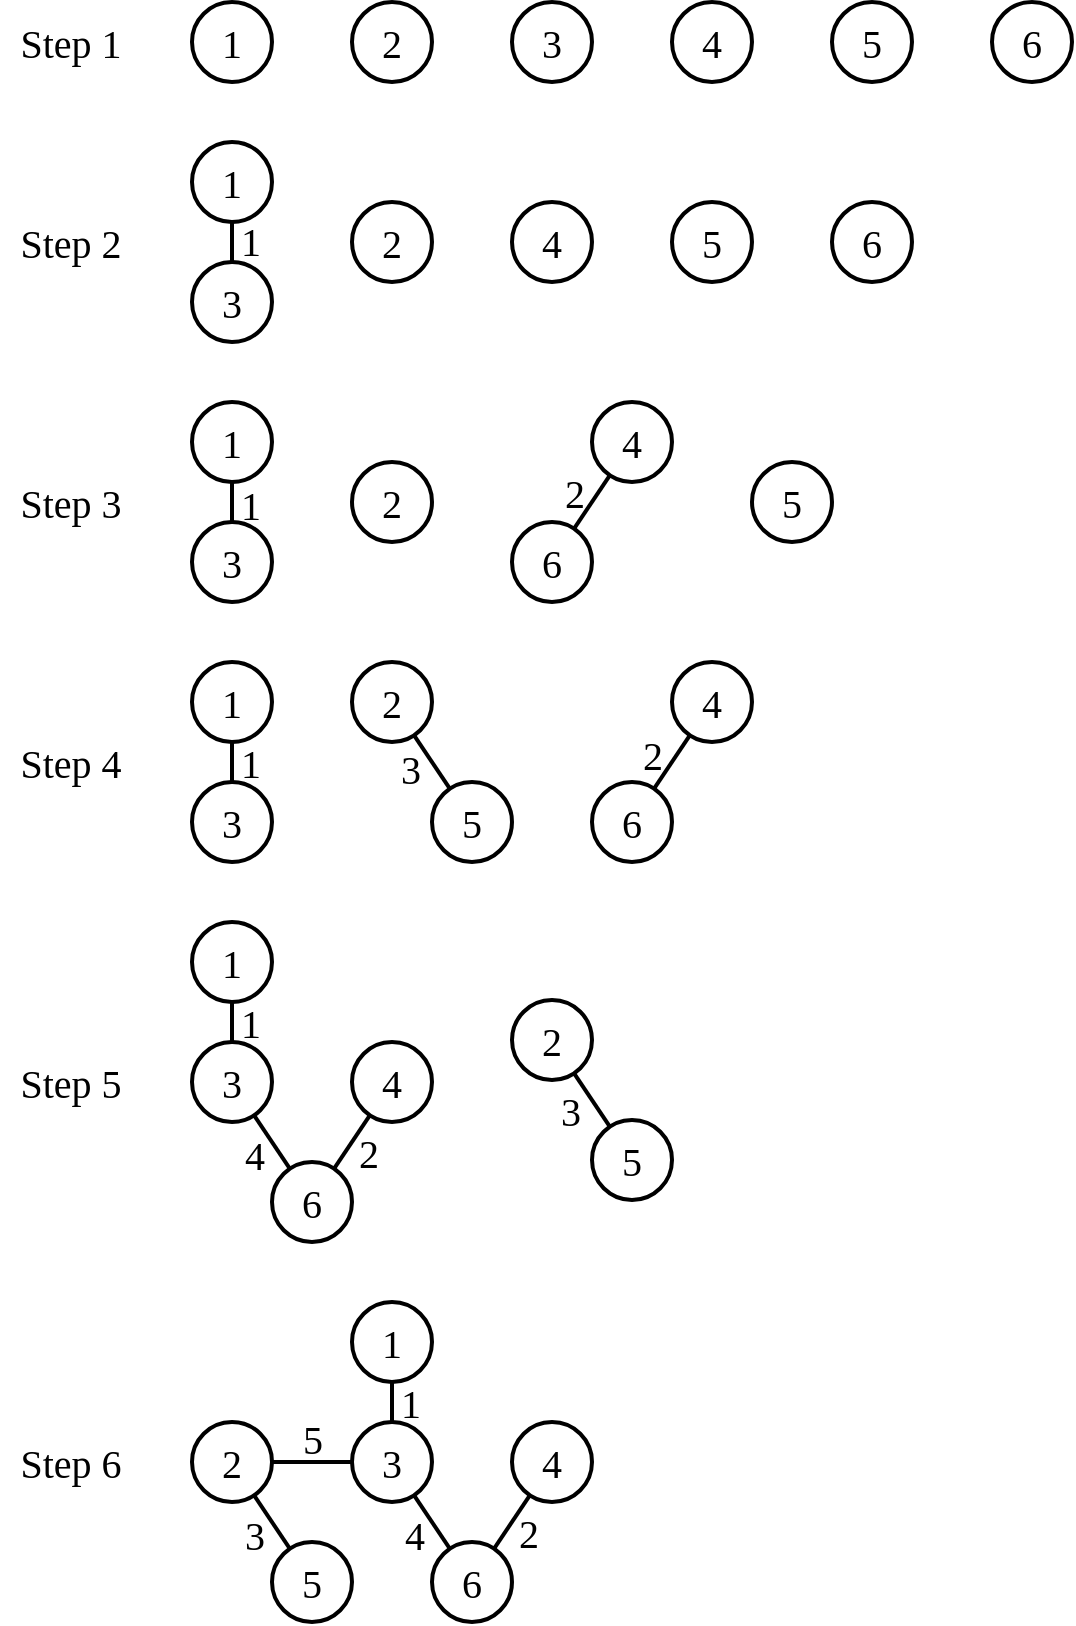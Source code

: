 <mxfile version="23.1.0" type="device">
  <diagram name="第 1 页" id="YeS9SldABpV4ri3Kkgmh">
    <mxGraphModel dx="737" dy="474" grid="1" gridSize="10" guides="1" tooltips="1" connect="1" arrows="1" fold="1" page="1" pageScale="1" pageWidth="827" pageHeight="1169" math="0" shadow="0">
      <root>
        <mxCell id="0" />
        <mxCell id="1" parent="0" />
        <mxCell id="lFueTjJ-1u9m3FiK80w1-99" value="" style="group" parent="1" vertex="1" connectable="0">
          <mxGeometry x="104" y="40" width="536" height="810" as="geometry" />
        </mxCell>
        <mxCell id="lFueTjJ-1u9m3FiK80w1-23" value="" style="group;rounded=0;fillColor=none;" parent="lFueTjJ-1u9m3FiK80w1-99" vertex="1" connectable="0">
          <mxGeometry width="536" height="40" as="geometry" />
        </mxCell>
        <mxCell id="g7B2WHEcdGv1Wj2Cn3hY-25" value="&lt;font style=&quot;font-size: 20px;&quot; face=&quot;Times New Roman&quot;&gt;1&lt;/font&gt;" style="ellipse;whiteSpace=wrap;html=1;aspect=fixed;strokeWidth=2;" parent="lFueTjJ-1u9m3FiK80w1-23" vertex="1">
          <mxGeometry x="96" width="40" height="40" as="geometry" />
        </mxCell>
        <mxCell id="lFueTjJ-1u9m3FiK80w1-4" value="&lt;font style=&quot;font-size: 20px;&quot; face=&quot;Times New Roman&quot;&gt;2&lt;/font&gt;" style="ellipse;whiteSpace=wrap;html=1;aspect=fixed;strokeWidth=2;" parent="lFueTjJ-1u9m3FiK80w1-23" vertex="1">
          <mxGeometry x="176" width="40" height="40" as="geometry" />
        </mxCell>
        <mxCell id="lFueTjJ-1u9m3FiK80w1-5" value="&lt;font style=&quot;font-size: 20px;&quot; face=&quot;Times New Roman&quot;&gt;3&lt;/font&gt;" style="ellipse;whiteSpace=wrap;html=1;aspect=fixed;strokeWidth=2;" parent="lFueTjJ-1u9m3FiK80w1-23" vertex="1">
          <mxGeometry x="256" width="40" height="40" as="geometry" />
        </mxCell>
        <mxCell id="lFueTjJ-1u9m3FiK80w1-6" value="&lt;font style=&quot;font-size: 20px;&quot; face=&quot;Times New Roman&quot;&gt;4&lt;/font&gt;" style="ellipse;whiteSpace=wrap;html=1;aspect=fixed;strokeWidth=2;" parent="lFueTjJ-1u9m3FiK80w1-23" vertex="1">
          <mxGeometry x="336" width="40" height="40" as="geometry" />
        </mxCell>
        <mxCell id="lFueTjJ-1u9m3FiK80w1-7" value="&lt;font style=&quot;font-size: 20px;&quot; face=&quot;Times New Roman&quot;&gt;5&lt;/font&gt;" style="ellipse;whiteSpace=wrap;html=1;aspect=fixed;strokeWidth=2;" parent="lFueTjJ-1u9m3FiK80w1-23" vertex="1">
          <mxGeometry x="416" width="40" height="40" as="geometry" />
        </mxCell>
        <mxCell id="lFueTjJ-1u9m3FiK80w1-8" value="&lt;font style=&quot;font-size: 20px;&quot; face=&quot;Times New Roman&quot;&gt;6&lt;/font&gt;" style="ellipse;whiteSpace=wrap;html=1;aspect=fixed;strokeWidth=2;" parent="lFueTjJ-1u9m3FiK80w1-23" vertex="1">
          <mxGeometry x="496" width="40" height="40" as="geometry" />
        </mxCell>
        <mxCell id="lFueTjJ-1u9m3FiK80w1-9" value="&lt;font style=&quot;font-size: 20px;&quot; face=&quot;Times New Roman&quot;&gt;Step 1&lt;/font&gt;" style="text;html=1;align=center;verticalAlign=middle;resizable=0;points=[];autosize=1;strokeColor=none;fillColor=none;strokeWidth=2;" parent="lFueTjJ-1u9m3FiK80w1-23" vertex="1">
          <mxGeometry width="70" height="40" as="geometry" />
        </mxCell>
        <mxCell id="lFueTjJ-1u9m3FiK80w1-70" value="" style="group" parent="lFueTjJ-1u9m3FiK80w1-99" vertex="1" connectable="0">
          <mxGeometry y="70" width="456" height="100" as="geometry" />
        </mxCell>
        <mxCell id="lFueTjJ-1u9m3FiK80w1-26" value="&lt;font style=&quot;font-size: 20px;&quot; face=&quot;Times New Roman&quot;&gt;1&lt;/font&gt;" style="ellipse;whiteSpace=wrap;html=1;aspect=fixed;strokeWidth=2;" parent="lFueTjJ-1u9m3FiK80w1-70" vertex="1">
          <mxGeometry x="96" width="40" height="40" as="geometry" />
        </mxCell>
        <mxCell id="lFueTjJ-1u9m3FiK80w1-27" value="&lt;font style=&quot;font-size: 20px;&quot; face=&quot;Times New Roman&quot;&gt;3&lt;/font&gt;" style="ellipse;whiteSpace=wrap;html=1;aspect=fixed;strokeWidth=2;" parent="lFueTjJ-1u9m3FiK80w1-70" vertex="1">
          <mxGeometry x="96" y="60" width="40" height="40" as="geometry" />
        </mxCell>
        <mxCell id="lFueTjJ-1u9m3FiK80w1-28" value="" style="endArrow=none;html=1;rounded=0;strokeWidth=2;" parent="lFueTjJ-1u9m3FiK80w1-70" source="lFueTjJ-1u9m3FiK80w1-27" target="lFueTjJ-1u9m3FiK80w1-26" edge="1">
          <mxGeometry width="50" height="50" relative="1" as="geometry">
            <mxPoint x="296" y="120" as="sourcePoint" />
            <mxPoint x="346" y="70" as="targetPoint" />
          </mxGeometry>
        </mxCell>
        <mxCell id="lFueTjJ-1u9m3FiK80w1-29" value="&lt;font style=&quot;font-size: 20px;&quot; face=&quot;Times New Roman&quot;&gt;2&lt;/font&gt;" style="ellipse;whiteSpace=wrap;html=1;aspect=fixed;strokeWidth=2;" parent="lFueTjJ-1u9m3FiK80w1-70" vertex="1">
          <mxGeometry x="176" y="30" width="40" height="40" as="geometry" />
        </mxCell>
        <mxCell id="lFueTjJ-1u9m3FiK80w1-30" value="&lt;font style=&quot;font-size: 20px;&quot; face=&quot;Times New Roman&quot;&gt;4&lt;/font&gt;" style="ellipse;whiteSpace=wrap;html=1;aspect=fixed;strokeWidth=2;" parent="lFueTjJ-1u9m3FiK80w1-70" vertex="1">
          <mxGeometry x="256" y="30" width="40" height="40" as="geometry" />
        </mxCell>
        <mxCell id="lFueTjJ-1u9m3FiK80w1-31" value="&lt;font style=&quot;font-size: 20px;&quot; face=&quot;Times New Roman&quot;&gt;5&lt;/font&gt;" style="ellipse;whiteSpace=wrap;html=1;aspect=fixed;strokeWidth=2;" parent="lFueTjJ-1u9m3FiK80w1-70" vertex="1">
          <mxGeometry x="336" y="30" width="40" height="40" as="geometry" />
        </mxCell>
        <mxCell id="lFueTjJ-1u9m3FiK80w1-32" value="&lt;font style=&quot;font-size: 20px;&quot; face=&quot;Times New Roman&quot;&gt;6&lt;/font&gt;" style="ellipse;whiteSpace=wrap;html=1;aspect=fixed;strokeWidth=2;" parent="lFueTjJ-1u9m3FiK80w1-70" vertex="1">
          <mxGeometry x="416" y="30" width="40" height="40" as="geometry" />
        </mxCell>
        <mxCell id="lFueTjJ-1u9m3FiK80w1-33" value="&lt;font style=&quot;font-size: 20px;&quot; face=&quot;Times New Roman&quot;&gt;Step 2&lt;/font&gt;" style="text;html=1;align=center;verticalAlign=middle;resizable=0;points=[];autosize=1;strokeColor=none;fillColor=none;strokeWidth=2;" parent="lFueTjJ-1u9m3FiK80w1-70" vertex="1">
          <mxGeometry y="30" width="70" height="40" as="geometry" />
        </mxCell>
        <mxCell id="lFueTjJ-1u9m3FiK80w1-34" value="&lt;font style=&quot;font-size: 20px;&quot; face=&quot;Times New Roman&quot;&gt;1&lt;/font&gt;" style="text;html=1;align=center;verticalAlign=middle;resizable=0;points=[];autosize=1;strokeColor=none;fillColor=none;strokeWidth=2;" parent="lFueTjJ-1u9m3FiK80w1-70" vertex="1">
          <mxGeometry x="110" y="29" width="30" height="40" as="geometry" />
        </mxCell>
        <mxCell id="lFueTjJ-1u9m3FiK80w1-76" value="" style="group" parent="lFueTjJ-1u9m3FiK80w1-99" vertex="1" connectable="0">
          <mxGeometry y="200" width="416" height="100" as="geometry" />
        </mxCell>
        <mxCell id="lFueTjJ-1u9m3FiK80w1-12" value="&lt;font style=&quot;font-size: 20px;&quot; face=&quot;Times New Roman&quot;&gt;1&lt;/font&gt;" style="ellipse;whiteSpace=wrap;html=1;aspect=fixed;strokeWidth=2;" parent="lFueTjJ-1u9m3FiK80w1-76" vertex="1">
          <mxGeometry x="96" width="40" height="40" as="geometry" />
        </mxCell>
        <mxCell id="lFueTjJ-1u9m3FiK80w1-14" value="&lt;font style=&quot;font-size: 20px;&quot; face=&quot;Times New Roman&quot;&gt;3&lt;/font&gt;" style="ellipse;whiteSpace=wrap;html=1;aspect=fixed;strokeWidth=2;" parent="lFueTjJ-1u9m3FiK80w1-76" vertex="1">
          <mxGeometry x="96" y="60" width="40" height="40" as="geometry" />
        </mxCell>
        <mxCell id="lFueTjJ-1u9m3FiK80w1-20" value="" style="endArrow=none;html=1;rounded=0;strokeWidth=2;" parent="lFueTjJ-1u9m3FiK80w1-76" source="lFueTjJ-1u9m3FiK80w1-14" target="lFueTjJ-1u9m3FiK80w1-12" edge="1">
          <mxGeometry width="50" height="50" relative="1" as="geometry">
            <mxPoint x="296" y="120" as="sourcePoint" />
            <mxPoint x="346" y="70" as="targetPoint" />
          </mxGeometry>
        </mxCell>
        <mxCell id="lFueTjJ-1u9m3FiK80w1-13" value="&lt;font style=&quot;font-size: 20px;&quot; face=&quot;Times New Roman&quot;&gt;2&lt;/font&gt;" style="ellipse;whiteSpace=wrap;html=1;aspect=fixed;strokeWidth=2;" parent="lFueTjJ-1u9m3FiK80w1-76" vertex="1">
          <mxGeometry x="176" y="30" width="40" height="40" as="geometry" />
        </mxCell>
        <mxCell id="lFueTjJ-1u9m3FiK80w1-15" value="&lt;font style=&quot;font-size: 20px;&quot; face=&quot;Times New Roman&quot;&gt;4&lt;/font&gt;" style="ellipse;whiteSpace=wrap;html=1;aspect=fixed;strokeWidth=2;" parent="lFueTjJ-1u9m3FiK80w1-76" vertex="1">
          <mxGeometry x="296" width="40" height="40" as="geometry" />
        </mxCell>
        <mxCell id="lFueTjJ-1u9m3FiK80w1-16" value="&lt;font style=&quot;font-size: 20px;&quot; face=&quot;Times New Roman&quot;&gt;5&lt;/font&gt;" style="ellipse;whiteSpace=wrap;html=1;aspect=fixed;strokeWidth=2;" parent="lFueTjJ-1u9m3FiK80w1-76" vertex="1">
          <mxGeometry x="376" y="30" width="40" height="40" as="geometry" />
        </mxCell>
        <mxCell id="lFueTjJ-1u9m3FiK80w1-17" value="&lt;font style=&quot;font-size: 20px;&quot; face=&quot;Times New Roman&quot;&gt;6&lt;/font&gt;" style="ellipse;whiteSpace=wrap;html=1;aspect=fixed;strokeWidth=2;" parent="lFueTjJ-1u9m3FiK80w1-76" vertex="1">
          <mxGeometry x="256" y="60" width="40" height="40" as="geometry" />
        </mxCell>
        <mxCell id="lFueTjJ-1u9m3FiK80w1-18" value="&lt;font style=&quot;font-size: 20px;&quot; face=&quot;Times New Roman&quot;&gt;Step 3&lt;/font&gt;" style="text;html=1;align=center;verticalAlign=middle;resizable=0;points=[];autosize=1;strokeColor=none;fillColor=none;strokeWidth=2;" parent="lFueTjJ-1u9m3FiK80w1-76" vertex="1">
          <mxGeometry y="30" width="70" height="40" as="geometry" />
        </mxCell>
        <mxCell id="lFueTjJ-1u9m3FiK80w1-21" value="&lt;font style=&quot;font-size: 20px;&quot; face=&quot;Times New Roman&quot;&gt;1&lt;/font&gt;" style="text;html=1;align=center;verticalAlign=middle;resizable=0;points=[];autosize=1;strokeColor=none;fillColor=none;strokeWidth=2;" parent="lFueTjJ-1u9m3FiK80w1-76" vertex="1">
          <mxGeometry x="110" y="31" width="30" height="40" as="geometry" />
        </mxCell>
        <mxCell id="lFueTjJ-1u9m3FiK80w1-35" value="" style="endArrow=none;html=1;rounded=0;fontFamily=Helvetica;fontSize=12;fontColor=default;strokeWidth=2;" parent="lFueTjJ-1u9m3FiK80w1-76" source="lFueTjJ-1u9m3FiK80w1-17" target="lFueTjJ-1u9m3FiK80w1-15" edge="1">
          <mxGeometry width="50" height="50" relative="1" as="geometry">
            <mxPoint x="286" y="40" as="sourcePoint" />
            <mxPoint x="336" y="-10" as="targetPoint" />
          </mxGeometry>
        </mxCell>
        <mxCell id="lFueTjJ-1u9m3FiK80w1-36" value="&lt;font style=&quot;font-size: 20px;&quot; face=&quot;Times New Roman&quot;&gt;2&lt;/font&gt;" style="text;html=1;align=center;verticalAlign=middle;resizable=0;points=[];autosize=1;strokeColor=none;fillColor=none;strokeWidth=2;" parent="lFueTjJ-1u9m3FiK80w1-76" vertex="1">
          <mxGeometry x="272" y="25" width="30" height="40" as="geometry" />
        </mxCell>
        <mxCell id="lFueTjJ-1u9m3FiK80w1-78" value="" style="group" parent="lFueTjJ-1u9m3FiK80w1-99" vertex="1" connectable="0">
          <mxGeometry y="330" width="376" height="100" as="geometry" />
        </mxCell>
        <mxCell id="lFueTjJ-1u9m3FiK80w1-39" value="&lt;font style=&quot;font-size: 20px;&quot; face=&quot;Times New Roman&quot;&gt;1&lt;/font&gt;" style="ellipse;whiteSpace=wrap;html=1;aspect=fixed;strokeWidth=2;" parent="lFueTjJ-1u9m3FiK80w1-78" vertex="1">
          <mxGeometry x="96" width="40" height="40" as="geometry" />
        </mxCell>
        <mxCell id="lFueTjJ-1u9m3FiK80w1-40" value="&lt;font style=&quot;font-size: 20px;&quot; face=&quot;Times New Roman&quot;&gt;3&lt;/font&gt;" style="ellipse;whiteSpace=wrap;html=1;aspect=fixed;strokeWidth=2;" parent="lFueTjJ-1u9m3FiK80w1-78" vertex="1">
          <mxGeometry x="96" y="60" width="40" height="40" as="geometry" />
        </mxCell>
        <mxCell id="lFueTjJ-1u9m3FiK80w1-41" value="" style="endArrow=none;html=1;rounded=0;strokeWidth=2;" parent="lFueTjJ-1u9m3FiK80w1-78" source="lFueTjJ-1u9m3FiK80w1-40" target="lFueTjJ-1u9m3FiK80w1-39" edge="1">
          <mxGeometry width="50" height="50" relative="1" as="geometry">
            <mxPoint x="296" y="120" as="sourcePoint" />
            <mxPoint x="346" y="70" as="targetPoint" />
          </mxGeometry>
        </mxCell>
        <mxCell id="lFueTjJ-1u9m3FiK80w1-42" value="&lt;font style=&quot;font-size: 20px;&quot; face=&quot;Times New Roman&quot;&gt;2&lt;/font&gt;" style="ellipse;whiteSpace=wrap;html=1;aspect=fixed;strokeWidth=2;" parent="lFueTjJ-1u9m3FiK80w1-78" vertex="1">
          <mxGeometry x="176" width="40" height="40" as="geometry" />
        </mxCell>
        <mxCell id="lFueTjJ-1u9m3FiK80w1-43" value="&lt;font style=&quot;font-size: 20px;&quot; face=&quot;Times New Roman&quot;&gt;4&lt;/font&gt;" style="ellipse;whiteSpace=wrap;html=1;aspect=fixed;strokeWidth=2;" parent="lFueTjJ-1u9m3FiK80w1-78" vertex="1">
          <mxGeometry x="336" width="40" height="40" as="geometry" />
        </mxCell>
        <mxCell id="lFueTjJ-1u9m3FiK80w1-44" value="&lt;font style=&quot;font-size: 20px;&quot; face=&quot;Times New Roman&quot;&gt;5&lt;/font&gt;" style="ellipse;whiteSpace=wrap;html=1;aspect=fixed;strokeWidth=2;" parent="lFueTjJ-1u9m3FiK80w1-78" vertex="1">
          <mxGeometry x="216" y="60" width="40" height="40" as="geometry" />
        </mxCell>
        <mxCell id="lFueTjJ-1u9m3FiK80w1-45" value="&lt;font style=&quot;font-size: 20px;&quot; face=&quot;Times New Roman&quot;&gt;6&lt;/font&gt;" style="ellipse;whiteSpace=wrap;html=1;aspect=fixed;strokeWidth=2;" parent="lFueTjJ-1u9m3FiK80w1-78" vertex="1">
          <mxGeometry x="296" y="60" width="40" height="40" as="geometry" />
        </mxCell>
        <mxCell id="lFueTjJ-1u9m3FiK80w1-46" value="&lt;font style=&quot;font-size: 20px;&quot; face=&quot;Times New Roman&quot;&gt;Step 4&lt;/font&gt;" style="text;html=1;align=center;verticalAlign=middle;resizable=0;points=[];autosize=1;strokeColor=none;fillColor=none;strokeWidth=2;" parent="lFueTjJ-1u9m3FiK80w1-78" vertex="1">
          <mxGeometry y="30" width="70" height="40" as="geometry" />
        </mxCell>
        <mxCell id="lFueTjJ-1u9m3FiK80w1-47" value="&lt;font style=&quot;font-size: 20px;&quot; face=&quot;Times New Roman&quot;&gt;1&lt;/font&gt;" style="text;html=1;align=center;verticalAlign=middle;resizable=0;points=[];autosize=1;strokeColor=none;fillColor=none;strokeWidth=2;" parent="lFueTjJ-1u9m3FiK80w1-78" vertex="1">
          <mxGeometry x="110" y="30" width="30" height="40" as="geometry" />
        </mxCell>
        <mxCell id="lFueTjJ-1u9m3FiK80w1-48" value="" style="endArrow=none;html=1;rounded=0;fontFamily=Helvetica;fontSize=12;fontColor=default;strokeWidth=2;" parent="lFueTjJ-1u9m3FiK80w1-78" source="lFueTjJ-1u9m3FiK80w1-45" target="lFueTjJ-1u9m3FiK80w1-43" edge="1">
          <mxGeometry width="50" height="50" relative="1" as="geometry">
            <mxPoint x="326" y="40" as="sourcePoint" />
            <mxPoint x="376" y="-10" as="targetPoint" />
          </mxGeometry>
        </mxCell>
        <mxCell id="lFueTjJ-1u9m3FiK80w1-49" value="&lt;font style=&quot;font-size: 20px;&quot; face=&quot;Times New Roman&quot;&gt;2&lt;/font&gt;" style="text;html=1;align=center;verticalAlign=middle;resizable=0;points=[];autosize=1;strokeColor=none;fillColor=none;strokeWidth=2;" parent="lFueTjJ-1u9m3FiK80w1-78" vertex="1">
          <mxGeometry x="311" y="26" width="30" height="40" as="geometry" />
        </mxCell>
        <mxCell id="lFueTjJ-1u9m3FiK80w1-50" value="" style="endArrow=none;html=1;rounded=0;fontFamily=Helvetica;fontSize=12;fontColor=default;strokeWidth=2;" parent="lFueTjJ-1u9m3FiK80w1-78" source="lFueTjJ-1u9m3FiK80w1-42" target="lFueTjJ-1u9m3FiK80w1-44" edge="1">
          <mxGeometry width="50" height="50" relative="1" as="geometry">
            <mxPoint x="286" as="sourcePoint" />
            <mxPoint x="336" y="-50" as="targetPoint" />
          </mxGeometry>
        </mxCell>
        <mxCell id="lFueTjJ-1u9m3FiK80w1-51" value="&lt;font style=&quot;font-size: 20px;&quot; face=&quot;Times New Roman&quot;&gt;3&lt;/font&gt;" style="text;html=1;align=center;verticalAlign=middle;resizable=0;points=[];autosize=1;strokeColor=none;fillColor=none;strokeWidth=2;" parent="lFueTjJ-1u9m3FiK80w1-78" vertex="1">
          <mxGeometry x="190" y="33" width="30" height="40" as="geometry" />
        </mxCell>
        <mxCell id="lFueTjJ-1u9m3FiK80w1-79" value="" style="group" parent="lFueTjJ-1u9m3FiK80w1-99" vertex="1" connectable="0">
          <mxGeometry y="460" width="336" height="160" as="geometry" />
        </mxCell>
        <mxCell id="lFueTjJ-1u9m3FiK80w1-54" value="&lt;font style=&quot;font-size: 20px;&quot; face=&quot;Times New Roman&quot;&gt;1&lt;/font&gt;" style="ellipse;whiteSpace=wrap;html=1;aspect=fixed;strokeWidth=2;" parent="lFueTjJ-1u9m3FiK80w1-79" vertex="1">
          <mxGeometry x="96" width="40" height="40" as="geometry" />
        </mxCell>
        <mxCell id="lFueTjJ-1u9m3FiK80w1-55" value="&lt;font style=&quot;font-size: 20px;&quot; face=&quot;Times New Roman&quot;&gt;3&lt;/font&gt;" style="ellipse;whiteSpace=wrap;html=1;aspect=fixed;strokeWidth=2;" parent="lFueTjJ-1u9m3FiK80w1-79" vertex="1">
          <mxGeometry x="96" y="60" width="40" height="40" as="geometry" />
        </mxCell>
        <mxCell id="lFueTjJ-1u9m3FiK80w1-56" value="" style="endArrow=none;html=1;rounded=0;strokeWidth=2;" parent="lFueTjJ-1u9m3FiK80w1-79" source="lFueTjJ-1u9m3FiK80w1-55" target="lFueTjJ-1u9m3FiK80w1-54" edge="1">
          <mxGeometry width="50" height="50" relative="1" as="geometry">
            <mxPoint x="296" y="110" as="sourcePoint" />
            <mxPoint x="346" y="60" as="targetPoint" />
          </mxGeometry>
        </mxCell>
        <mxCell id="lFueTjJ-1u9m3FiK80w1-58" value="&lt;font style=&quot;font-size: 20px;&quot; face=&quot;Times New Roman&quot;&gt;4&lt;/font&gt;" style="ellipse;whiteSpace=wrap;html=1;aspect=fixed;strokeWidth=2;" parent="lFueTjJ-1u9m3FiK80w1-79" vertex="1">
          <mxGeometry x="176" y="60" width="40" height="40" as="geometry" />
        </mxCell>
        <mxCell id="lFueTjJ-1u9m3FiK80w1-60" value="&lt;font style=&quot;font-size: 20px;&quot; face=&quot;Times New Roman&quot;&gt;6&lt;/font&gt;" style="ellipse;whiteSpace=wrap;html=1;aspect=fixed;strokeWidth=2;" parent="lFueTjJ-1u9m3FiK80w1-79" vertex="1">
          <mxGeometry x="136" y="120" width="40" height="40" as="geometry" />
        </mxCell>
        <mxCell id="lFueTjJ-1u9m3FiK80w1-61" value="&lt;font style=&quot;font-size: 20px;&quot; face=&quot;Times New Roman&quot;&gt;Step 5&lt;/font&gt;" style="text;html=1;align=center;verticalAlign=middle;resizable=0;points=[];autosize=1;strokeColor=none;fillColor=none;strokeWidth=2;" parent="lFueTjJ-1u9m3FiK80w1-79" vertex="1">
          <mxGeometry y="60" width="70" height="40" as="geometry" />
        </mxCell>
        <mxCell id="lFueTjJ-1u9m3FiK80w1-62" value="&lt;font style=&quot;font-size: 20px;&quot; face=&quot;Times New Roman&quot;&gt;1&lt;/font&gt;" style="text;html=1;align=center;verticalAlign=middle;resizable=0;points=[];autosize=1;strokeColor=none;fillColor=none;strokeWidth=2;" parent="lFueTjJ-1u9m3FiK80w1-79" vertex="1">
          <mxGeometry x="110" y="30" width="30" height="40" as="geometry" />
        </mxCell>
        <mxCell id="lFueTjJ-1u9m3FiK80w1-63" value="" style="endArrow=none;html=1;rounded=0;fontFamily=Helvetica;fontSize=12;fontColor=default;strokeWidth=2;" parent="lFueTjJ-1u9m3FiK80w1-79" source="lFueTjJ-1u9m3FiK80w1-60" target="lFueTjJ-1u9m3FiK80w1-58" edge="1">
          <mxGeometry width="50" height="50" relative="1" as="geometry">
            <mxPoint x="166" y="110" as="sourcePoint" />
            <mxPoint x="216" y="60" as="targetPoint" />
          </mxGeometry>
        </mxCell>
        <mxCell id="lFueTjJ-1u9m3FiK80w1-64" value="&lt;font style=&quot;font-size: 20px;&quot; face=&quot;Times New Roman&quot;&gt;2&lt;/font&gt;" style="text;html=1;align=center;verticalAlign=middle;resizable=0;points=[];autosize=1;strokeColor=none;fillColor=none;strokeWidth=2;" parent="lFueTjJ-1u9m3FiK80w1-79" vertex="1">
          <mxGeometry x="169" y="95" width="30" height="40" as="geometry" />
        </mxCell>
        <mxCell id="lFueTjJ-1u9m3FiK80w1-67" value="" style="endArrow=none;html=1;rounded=0;fontFamily=Helvetica;fontSize=12;fontColor=default;strokeWidth=2;" parent="lFueTjJ-1u9m3FiK80w1-79" source="lFueTjJ-1u9m3FiK80w1-55" target="lFueTjJ-1u9m3FiK80w1-60" edge="1">
          <mxGeometry width="50" height="50" relative="1" as="geometry">
            <mxPoint x="286" y="70" as="sourcePoint" />
            <mxPoint x="336" y="20" as="targetPoint" />
          </mxGeometry>
        </mxCell>
        <mxCell id="lFueTjJ-1u9m3FiK80w1-68" value="&lt;font style=&quot;font-size: 20px;&quot; face=&quot;Times New Roman&quot;&gt;4&lt;/font&gt;" style="text;html=1;align=center;verticalAlign=middle;resizable=0;points=[];autosize=1;strokeColor=none;fillColor=none;strokeWidth=2;" parent="lFueTjJ-1u9m3FiK80w1-79" vertex="1">
          <mxGeometry x="112" y="96" width="30" height="40" as="geometry" />
        </mxCell>
        <mxCell id="lFueTjJ-1u9m3FiK80w1-72" value="&lt;font style=&quot;font-size: 20px;&quot; face=&quot;Times New Roman&quot;&gt;2&lt;/font&gt;" style="ellipse;whiteSpace=wrap;html=1;aspect=fixed;strokeWidth=2;" parent="lFueTjJ-1u9m3FiK80w1-79" vertex="1">
          <mxGeometry x="256" y="39" width="40" height="40" as="geometry" />
        </mxCell>
        <mxCell id="lFueTjJ-1u9m3FiK80w1-73" value="&lt;font style=&quot;font-size: 20px;&quot; face=&quot;Times New Roman&quot;&gt;5&lt;/font&gt;" style="ellipse;whiteSpace=wrap;html=1;aspect=fixed;strokeWidth=2;" parent="lFueTjJ-1u9m3FiK80w1-79" vertex="1">
          <mxGeometry x="296" y="99" width="40" height="40" as="geometry" />
        </mxCell>
        <mxCell id="lFueTjJ-1u9m3FiK80w1-74" value="" style="endArrow=none;html=1;rounded=0;fontFamily=Helvetica;fontSize=12;fontColor=default;strokeWidth=2;" parent="lFueTjJ-1u9m3FiK80w1-79" source="lFueTjJ-1u9m3FiK80w1-72" target="lFueTjJ-1u9m3FiK80w1-73" edge="1">
          <mxGeometry width="50" height="50" relative="1" as="geometry">
            <mxPoint x="366" y="39" as="sourcePoint" />
            <mxPoint x="416" y="-11" as="targetPoint" />
          </mxGeometry>
        </mxCell>
        <mxCell id="lFueTjJ-1u9m3FiK80w1-75" value="&lt;font style=&quot;font-size: 20px;&quot; face=&quot;Times New Roman&quot;&gt;3&lt;/font&gt;" style="text;html=1;align=center;verticalAlign=middle;resizable=0;points=[];autosize=1;strokeColor=none;fillColor=none;strokeWidth=2;" parent="lFueTjJ-1u9m3FiK80w1-79" vertex="1">
          <mxGeometry x="270" y="74" width="30" height="40" as="geometry" />
        </mxCell>
        <mxCell id="lFueTjJ-1u9m3FiK80w1-98" value="" style="group" parent="lFueTjJ-1u9m3FiK80w1-99" vertex="1" connectable="0">
          <mxGeometry y="650" width="296" height="160" as="geometry" />
        </mxCell>
        <mxCell id="lFueTjJ-1u9m3FiK80w1-81" value="&lt;font style=&quot;font-size: 20px;&quot; face=&quot;Times New Roman&quot;&gt;1&lt;/font&gt;" style="ellipse;whiteSpace=wrap;html=1;aspect=fixed;strokeWidth=2;" parent="lFueTjJ-1u9m3FiK80w1-98" vertex="1">
          <mxGeometry x="176" width="40" height="40" as="geometry" />
        </mxCell>
        <mxCell id="lFueTjJ-1u9m3FiK80w1-82" value="&lt;font style=&quot;font-size: 20px;&quot; face=&quot;Times New Roman&quot;&gt;3&lt;/font&gt;" style="ellipse;whiteSpace=wrap;html=1;aspect=fixed;strokeWidth=2;" parent="lFueTjJ-1u9m3FiK80w1-98" vertex="1">
          <mxGeometry x="176" y="60" width="40" height="40" as="geometry" />
        </mxCell>
        <mxCell id="lFueTjJ-1u9m3FiK80w1-83" value="" style="endArrow=none;html=1;rounded=0;strokeWidth=2;" parent="lFueTjJ-1u9m3FiK80w1-98" source="lFueTjJ-1u9m3FiK80w1-82" target="lFueTjJ-1u9m3FiK80w1-81" edge="1">
          <mxGeometry width="50" height="50" relative="1" as="geometry">
            <mxPoint x="376" y="110" as="sourcePoint" />
            <mxPoint x="426" y="60" as="targetPoint" />
          </mxGeometry>
        </mxCell>
        <mxCell id="lFueTjJ-1u9m3FiK80w1-84" value="&lt;font style=&quot;font-size: 20px;&quot; face=&quot;Times New Roman&quot;&gt;4&lt;/font&gt;" style="ellipse;whiteSpace=wrap;html=1;aspect=fixed;strokeWidth=2;" parent="lFueTjJ-1u9m3FiK80w1-98" vertex="1">
          <mxGeometry x="256" y="60" width="40" height="40" as="geometry" />
        </mxCell>
        <mxCell id="lFueTjJ-1u9m3FiK80w1-85" value="&lt;font style=&quot;font-size: 20px;&quot; face=&quot;Times New Roman&quot;&gt;6&lt;/font&gt;" style="ellipse;whiteSpace=wrap;html=1;aspect=fixed;strokeWidth=2;" parent="lFueTjJ-1u9m3FiK80w1-98" vertex="1">
          <mxGeometry x="216" y="120" width="40" height="40" as="geometry" />
        </mxCell>
        <mxCell id="lFueTjJ-1u9m3FiK80w1-86" value="&lt;font style=&quot;font-size: 20px;&quot; face=&quot;Times New Roman&quot;&gt;Step 6&lt;/font&gt;" style="text;html=1;align=center;verticalAlign=middle;resizable=0;points=[];autosize=1;strokeColor=none;fillColor=none;strokeWidth=2;" parent="lFueTjJ-1u9m3FiK80w1-98" vertex="1">
          <mxGeometry y="60" width="70" height="40" as="geometry" />
        </mxCell>
        <mxCell id="lFueTjJ-1u9m3FiK80w1-87" value="&lt;font style=&quot;font-size: 20px;&quot; face=&quot;Times New Roman&quot;&gt;1&lt;/font&gt;" style="text;html=1;align=center;verticalAlign=middle;resizable=0;points=[];autosize=1;strokeColor=none;fillColor=none;strokeWidth=2;" parent="lFueTjJ-1u9m3FiK80w1-98" vertex="1">
          <mxGeometry x="190" y="30" width="30" height="40" as="geometry" />
        </mxCell>
        <mxCell id="lFueTjJ-1u9m3FiK80w1-88" value="" style="endArrow=none;html=1;rounded=0;fontFamily=Helvetica;fontSize=12;fontColor=default;strokeWidth=2;" parent="lFueTjJ-1u9m3FiK80w1-98" source="lFueTjJ-1u9m3FiK80w1-85" target="lFueTjJ-1u9m3FiK80w1-84" edge="1">
          <mxGeometry width="50" height="50" relative="1" as="geometry">
            <mxPoint x="246" y="110" as="sourcePoint" />
            <mxPoint x="296" y="60" as="targetPoint" />
          </mxGeometry>
        </mxCell>
        <mxCell id="lFueTjJ-1u9m3FiK80w1-89" value="&lt;font style=&quot;font-size: 20px;&quot; face=&quot;Times New Roman&quot;&gt;2&lt;/font&gt;" style="text;html=1;align=center;verticalAlign=middle;resizable=0;points=[];autosize=1;strokeColor=none;fillColor=none;strokeWidth=2;" parent="lFueTjJ-1u9m3FiK80w1-98" vertex="1">
          <mxGeometry x="249" y="95" width="30" height="40" as="geometry" />
        </mxCell>
        <mxCell id="lFueTjJ-1u9m3FiK80w1-90" value="" style="endArrow=none;html=1;rounded=0;fontFamily=Helvetica;fontSize=12;fontColor=default;strokeWidth=2;" parent="lFueTjJ-1u9m3FiK80w1-98" source="lFueTjJ-1u9m3FiK80w1-82" target="lFueTjJ-1u9m3FiK80w1-85" edge="1">
          <mxGeometry width="50" height="50" relative="1" as="geometry">
            <mxPoint x="366" y="70" as="sourcePoint" />
            <mxPoint x="416" y="20" as="targetPoint" />
          </mxGeometry>
        </mxCell>
        <mxCell id="lFueTjJ-1u9m3FiK80w1-91" value="&lt;font style=&quot;font-size: 20px;&quot; face=&quot;Times New Roman&quot;&gt;4&lt;/font&gt;" style="text;html=1;align=center;verticalAlign=middle;resizable=0;points=[];autosize=1;strokeColor=none;fillColor=none;strokeWidth=2;" parent="lFueTjJ-1u9m3FiK80w1-98" vertex="1">
          <mxGeometry x="192" y="96" width="30" height="40" as="geometry" />
        </mxCell>
        <mxCell id="lFueTjJ-1u9m3FiK80w1-92" value="&lt;font style=&quot;font-size: 20px;&quot; face=&quot;Times New Roman&quot;&gt;2&lt;/font&gt;" style="ellipse;whiteSpace=wrap;html=1;aspect=fixed;strokeWidth=2;" parent="lFueTjJ-1u9m3FiK80w1-98" vertex="1">
          <mxGeometry x="96" y="60" width="40" height="40" as="geometry" />
        </mxCell>
        <mxCell id="lFueTjJ-1u9m3FiK80w1-93" value="&lt;font style=&quot;font-size: 20px;&quot; face=&quot;Times New Roman&quot;&gt;5&lt;/font&gt;" style="ellipse;whiteSpace=wrap;html=1;aspect=fixed;strokeWidth=2;" parent="lFueTjJ-1u9m3FiK80w1-98" vertex="1">
          <mxGeometry x="136" y="120" width="40" height="40" as="geometry" />
        </mxCell>
        <mxCell id="lFueTjJ-1u9m3FiK80w1-94" value="" style="endArrow=none;html=1;rounded=0;fontFamily=Helvetica;fontSize=12;fontColor=default;strokeWidth=2;" parent="lFueTjJ-1u9m3FiK80w1-98" source="lFueTjJ-1u9m3FiK80w1-92" target="lFueTjJ-1u9m3FiK80w1-93" edge="1">
          <mxGeometry width="50" height="50" relative="1" as="geometry">
            <mxPoint x="206" y="60" as="sourcePoint" />
            <mxPoint x="256" y="10" as="targetPoint" />
          </mxGeometry>
        </mxCell>
        <mxCell id="lFueTjJ-1u9m3FiK80w1-95" value="&lt;font style=&quot;font-size: 20px;&quot; face=&quot;Times New Roman&quot;&gt;3&lt;/font&gt;" style="text;html=1;align=center;verticalAlign=middle;resizable=0;points=[];autosize=1;strokeColor=none;fillColor=none;strokeWidth=2;" parent="lFueTjJ-1u9m3FiK80w1-98" vertex="1">
          <mxGeometry x="112" y="96" width="30" height="40" as="geometry" />
        </mxCell>
        <mxCell id="lFueTjJ-1u9m3FiK80w1-96" value="" style="endArrow=none;html=1;rounded=0;fontFamily=Helvetica;fontSize=12;fontColor=default;strokeWidth=2;" parent="lFueTjJ-1u9m3FiK80w1-98" source="lFueTjJ-1u9m3FiK80w1-92" target="lFueTjJ-1u9m3FiK80w1-82" edge="1">
          <mxGeometry width="50" height="50" relative="1" as="geometry">
            <mxPoint x="86" y="60" as="sourcePoint" />
            <mxPoint x="136" y="10" as="targetPoint" />
          </mxGeometry>
        </mxCell>
        <mxCell id="lFueTjJ-1u9m3FiK80w1-97" value="&lt;font style=&quot;font-size: 20px;&quot; face=&quot;Times New Roman&quot;&gt;5&lt;/font&gt;" style="text;html=1;align=center;verticalAlign=middle;resizable=0;points=[];autosize=1;strokeColor=none;fillColor=none;strokeWidth=2;" parent="lFueTjJ-1u9m3FiK80w1-98" vertex="1">
          <mxGeometry x="141" y="48" width="30" height="40" as="geometry" />
        </mxCell>
      </root>
    </mxGraphModel>
  </diagram>
</mxfile>
